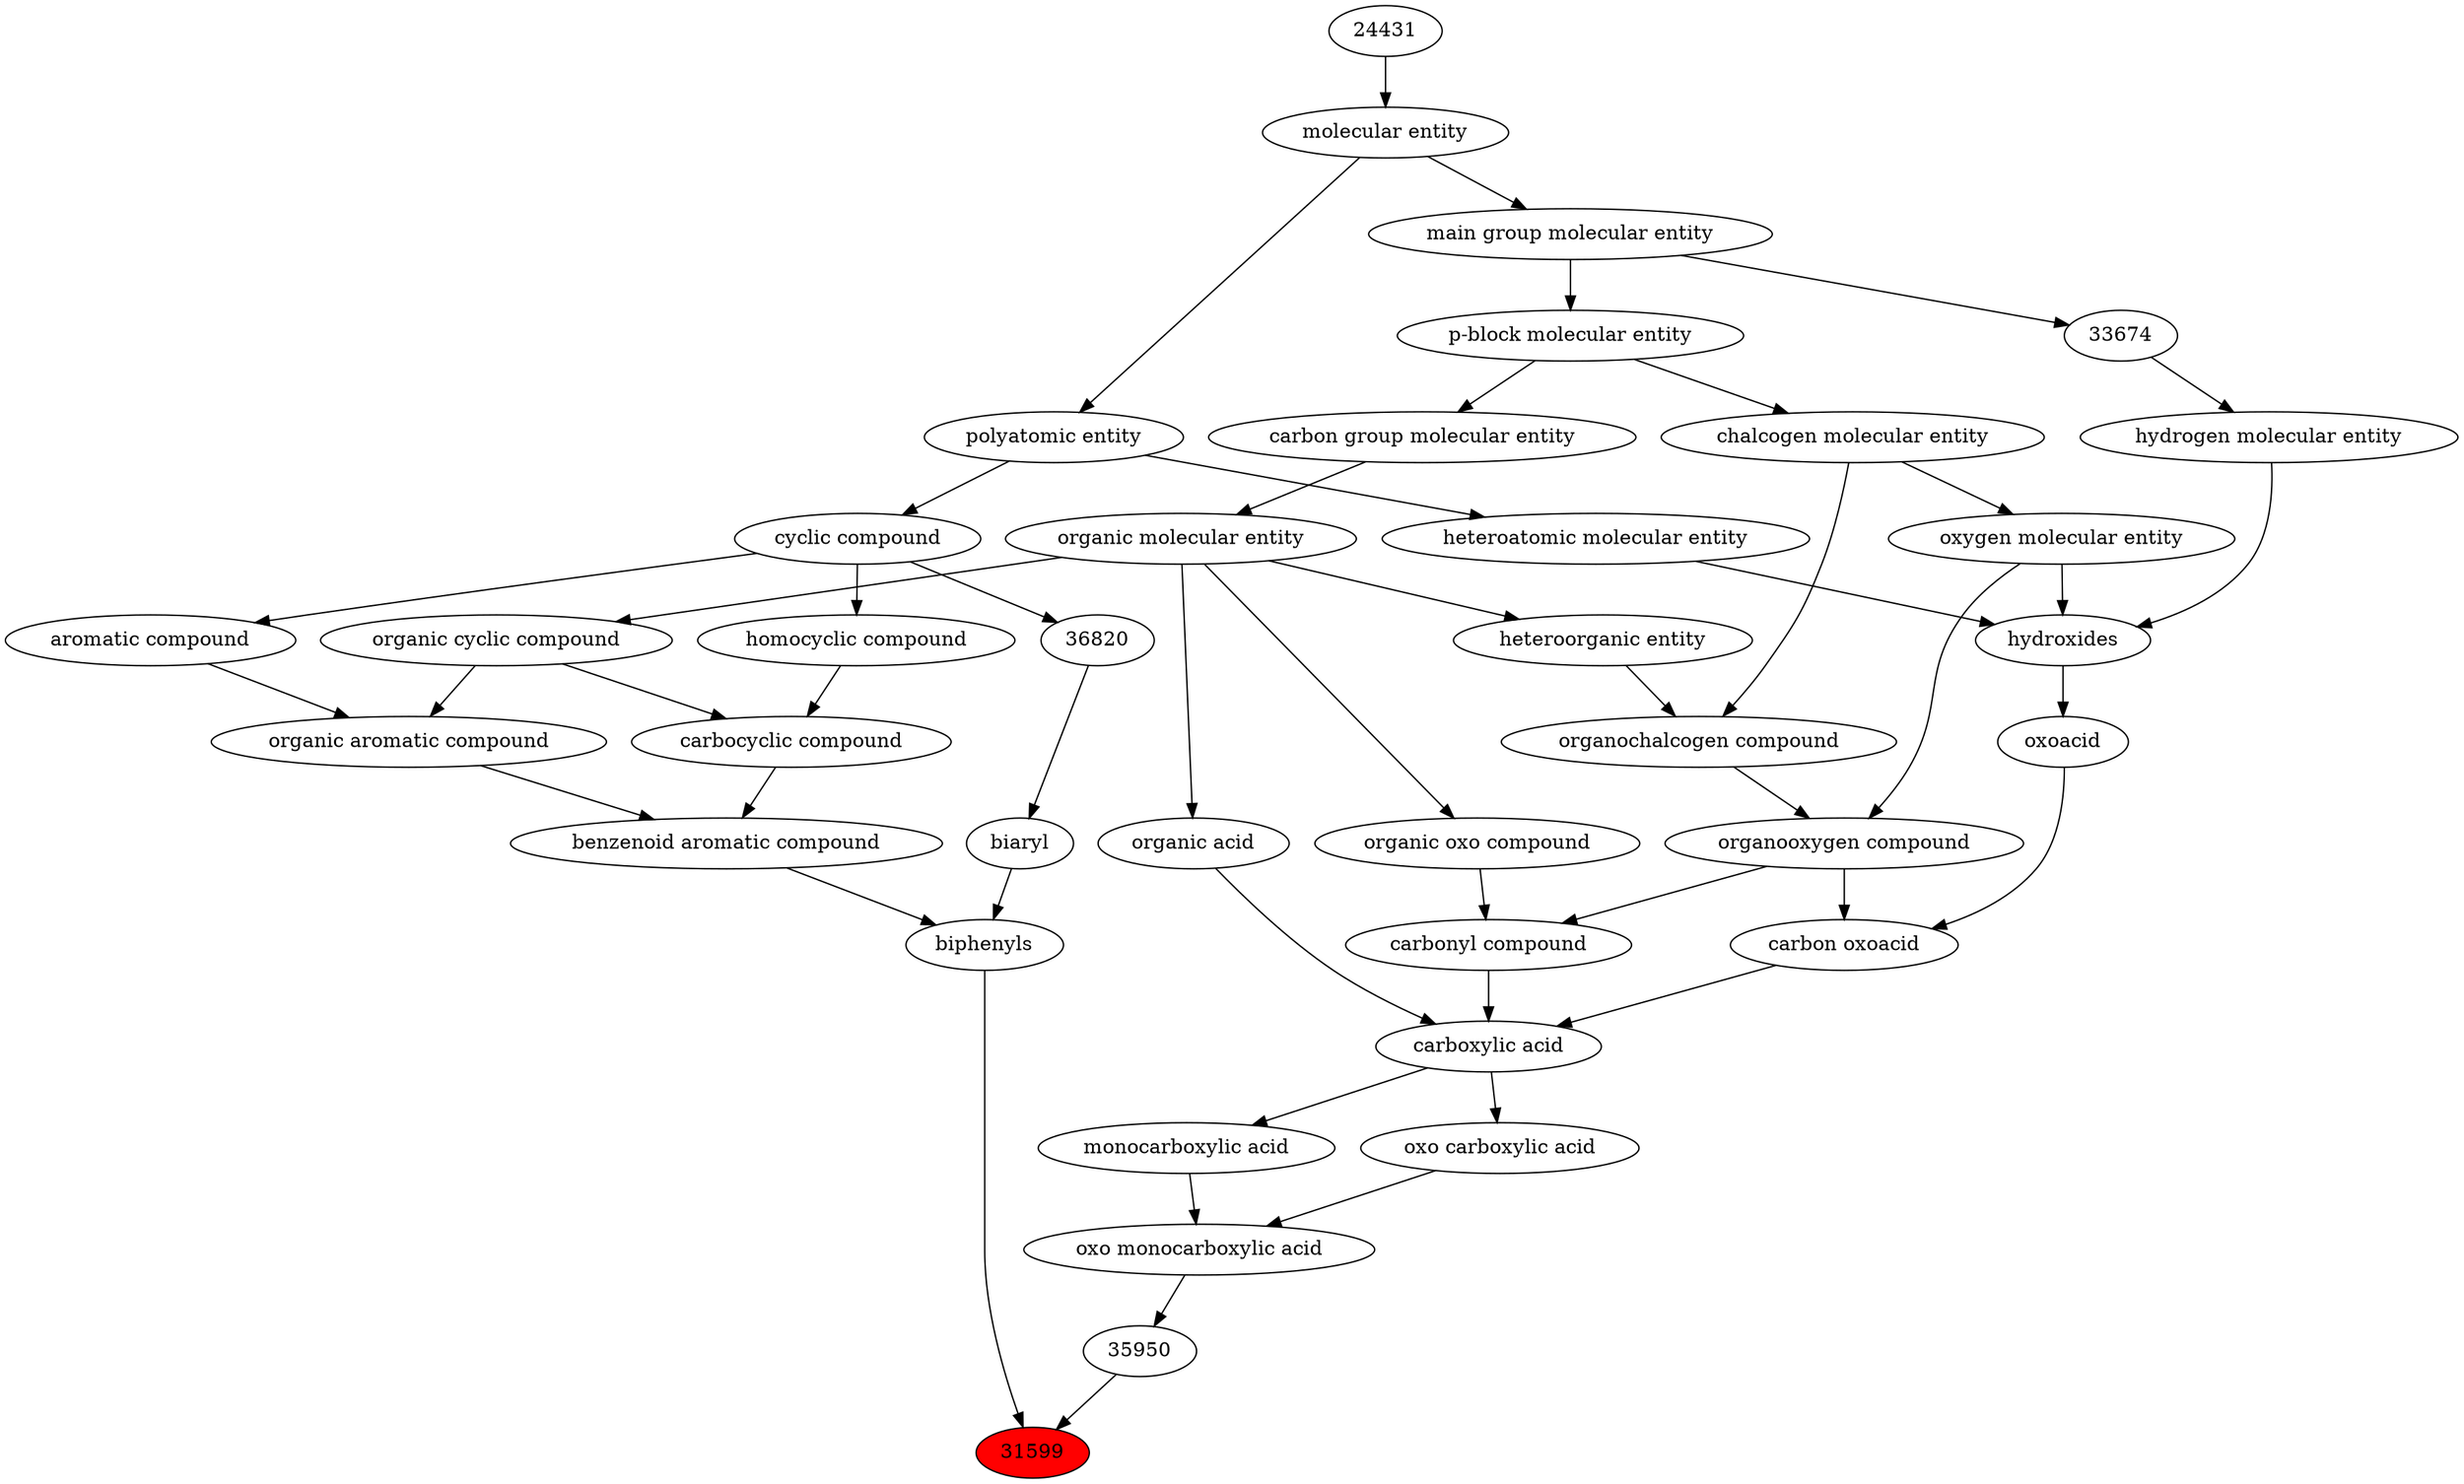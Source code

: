 digraph tree{ 
31599 [label="31599" fillcolor=red style=filled]
22888 -> 31599
35950 -> 31599
22888 [label="biphenyls"]
33836 -> 22888
64459 -> 22888
35950 [label="35950"]
35871 -> 35950
33836 [label="benzenoid aromatic compound"]
33659 -> 33836
33598 -> 33836
64459 [label="biaryl"]
36820 -> 64459
35871 [label="oxo monocarboxylic acid"]
25384 -> 35871
25754 -> 35871
33659 [label="organic aromatic compound"]
33832 -> 33659
33655 -> 33659
33598 [label="carbocyclic compound"]
33832 -> 33598
33597 -> 33598
36820 [label="36820"]
33595 -> 36820
25384 [label="monocarboxylic acid"]
33575 -> 25384
25754 [label="oxo carboxylic acid"]
33575 -> 25754
33832 [label="organic cyclic compound"]
50860 -> 33832
33655 [label="aromatic compound"]
33595 -> 33655
33597 [label="homocyclic compound"]
33595 -> 33597
33595 [label="cyclic compound"]
36357 -> 33595
33575 [label="carboxylic acid"]
36586 -> 33575
35605 -> 33575
64709 -> 33575
50860 [label="organic molecular entity"]
33582 -> 50860
36357 [label="polyatomic entity"]
23367 -> 36357
36586 [label="carbonyl compound"]
36587 -> 36586
36963 -> 36586
35605 [label="carbon oxoacid"]
24833 -> 35605
36963 -> 35605
64709 [label="organic acid"]
50860 -> 64709
33582 [label="carbon group molecular entity"]
33675 -> 33582
23367 [label="molecular entity"]
24431 -> 23367
36587 [label="organic oxo compound"]
50860 -> 36587
36963 [label="organooxygen compound"]
36962 -> 36963
25806 -> 36963
24833 [label="oxoacid"]
24651 -> 24833
33675 [label="p-block molecular entity"]
33579 -> 33675
24431 [label="24431"]
36962 [label="organochalcogen compound"]
33285 -> 36962
33304 -> 36962
25806 [label="oxygen molecular entity"]
33304 -> 25806
24651 [label="hydroxides"]
25806 -> 24651
33608 -> 24651
37577 -> 24651
33579 [label="main group molecular entity"]
23367 -> 33579
33285 [label="heteroorganic entity"]
50860 -> 33285
33304 [label="chalcogen molecular entity"]
33675 -> 33304
33608 [label="hydrogen molecular entity"]
33674 -> 33608
37577 [label="heteroatomic molecular entity"]
36357 -> 37577
33674 [label="33674"]
33579 -> 33674
}